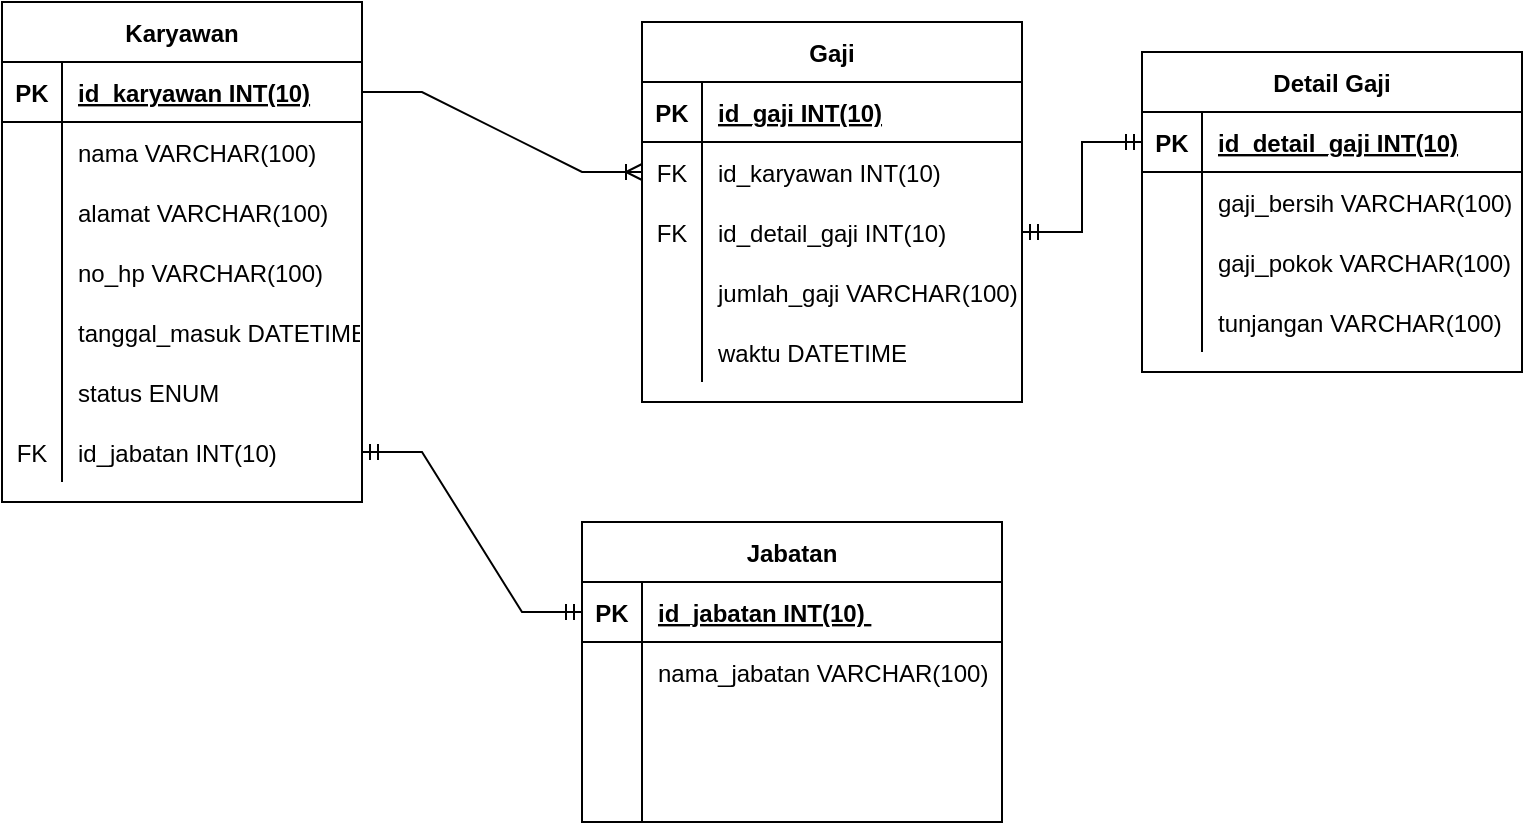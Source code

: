 <mxfile version="17.4.4" type="github">
  <diagram id="z_RXFYC1SuUHic7RTTps" name="Page-1">
    <mxGraphModel dx="868" dy="450" grid="1" gridSize="10" guides="1" tooltips="1" connect="1" arrows="1" fold="1" page="1" pageScale="1" pageWidth="850" pageHeight="1100" math="0" shadow="0">
      <root>
        <mxCell id="0" />
        <mxCell id="1" parent="0" />
        <mxCell id="WTndMn3Ua9GJ7p4HxLhZ-1" value="Karyawan" style="shape=table;startSize=30;container=1;collapsible=1;childLayout=tableLayout;fixedRows=1;rowLines=0;fontStyle=1;align=center;resizeLast=1;" parent="1" vertex="1">
          <mxGeometry y="20" width="180" height="250" as="geometry" />
        </mxCell>
        <mxCell id="WTndMn3Ua9GJ7p4HxLhZ-2" value="" style="shape=tableRow;horizontal=0;startSize=0;swimlaneHead=0;swimlaneBody=0;fillColor=none;collapsible=0;dropTarget=0;points=[[0,0.5],[1,0.5]];portConstraint=eastwest;top=0;left=0;right=0;bottom=1;" parent="WTndMn3Ua9GJ7p4HxLhZ-1" vertex="1">
          <mxGeometry y="30" width="180" height="30" as="geometry" />
        </mxCell>
        <mxCell id="WTndMn3Ua9GJ7p4HxLhZ-3" value="PK" style="shape=partialRectangle;connectable=0;fillColor=none;top=0;left=0;bottom=0;right=0;fontStyle=1;overflow=hidden;" parent="WTndMn3Ua9GJ7p4HxLhZ-2" vertex="1">
          <mxGeometry width="30" height="30" as="geometry">
            <mxRectangle width="30" height="30" as="alternateBounds" />
          </mxGeometry>
        </mxCell>
        <mxCell id="WTndMn3Ua9GJ7p4HxLhZ-4" value="id_karyawan INT(10)" style="shape=partialRectangle;connectable=0;fillColor=none;top=0;left=0;bottom=0;right=0;align=left;spacingLeft=6;fontStyle=5;overflow=hidden;" parent="WTndMn3Ua9GJ7p4HxLhZ-2" vertex="1">
          <mxGeometry x="30" width="150" height="30" as="geometry">
            <mxRectangle width="150" height="30" as="alternateBounds" />
          </mxGeometry>
        </mxCell>
        <mxCell id="WTndMn3Ua9GJ7p4HxLhZ-5" value="" style="shape=tableRow;horizontal=0;startSize=0;swimlaneHead=0;swimlaneBody=0;fillColor=none;collapsible=0;dropTarget=0;points=[[0,0.5],[1,0.5]];portConstraint=eastwest;top=0;left=0;right=0;bottom=0;" parent="WTndMn3Ua9GJ7p4HxLhZ-1" vertex="1">
          <mxGeometry y="60" width="180" height="30" as="geometry" />
        </mxCell>
        <mxCell id="WTndMn3Ua9GJ7p4HxLhZ-6" value="" style="shape=partialRectangle;connectable=0;fillColor=none;top=0;left=0;bottom=0;right=0;editable=1;overflow=hidden;" parent="WTndMn3Ua9GJ7p4HxLhZ-5" vertex="1">
          <mxGeometry width="30" height="30" as="geometry">
            <mxRectangle width="30" height="30" as="alternateBounds" />
          </mxGeometry>
        </mxCell>
        <mxCell id="WTndMn3Ua9GJ7p4HxLhZ-7" value="nama VARCHAR(100)" style="shape=partialRectangle;connectable=0;fillColor=none;top=0;left=0;bottom=0;right=0;align=left;spacingLeft=6;overflow=hidden;" parent="WTndMn3Ua9GJ7p4HxLhZ-5" vertex="1">
          <mxGeometry x="30" width="150" height="30" as="geometry">
            <mxRectangle width="150" height="30" as="alternateBounds" />
          </mxGeometry>
        </mxCell>
        <mxCell id="WTndMn3Ua9GJ7p4HxLhZ-8" value="" style="shape=tableRow;horizontal=0;startSize=0;swimlaneHead=0;swimlaneBody=0;fillColor=none;collapsible=0;dropTarget=0;points=[[0,0.5],[1,0.5]];portConstraint=eastwest;top=0;left=0;right=0;bottom=0;" parent="WTndMn3Ua9GJ7p4HxLhZ-1" vertex="1">
          <mxGeometry y="90" width="180" height="30" as="geometry" />
        </mxCell>
        <mxCell id="WTndMn3Ua9GJ7p4HxLhZ-9" value="" style="shape=partialRectangle;connectable=0;fillColor=none;top=0;left=0;bottom=0;right=0;editable=1;overflow=hidden;" parent="WTndMn3Ua9GJ7p4HxLhZ-8" vertex="1">
          <mxGeometry width="30" height="30" as="geometry">
            <mxRectangle width="30" height="30" as="alternateBounds" />
          </mxGeometry>
        </mxCell>
        <mxCell id="WTndMn3Ua9GJ7p4HxLhZ-10" value="alamat VARCHAR(100)" style="shape=partialRectangle;connectable=0;fillColor=none;top=0;left=0;bottom=0;right=0;align=left;spacingLeft=6;overflow=hidden;" parent="WTndMn3Ua9GJ7p4HxLhZ-8" vertex="1">
          <mxGeometry x="30" width="150" height="30" as="geometry">
            <mxRectangle width="150" height="30" as="alternateBounds" />
          </mxGeometry>
        </mxCell>
        <mxCell id="WTndMn3Ua9GJ7p4HxLhZ-11" value="" style="shape=tableRow;horizontal=0;startSize=0;swimlaneHead=0;swimlaneBody=0;fillColor=none;collapsible=0;dropTarget=0;points=[[0,0.5],[1,0.5]];portConstraint=eastwest;top=0;left=0;right=0;bottom=0;" parent="WTndMn3Ua9GJ7p4HxLhZ-1" vertex="1">
          <mxGeometry y="120" width="180" height="30" as="geometry" />
        </mxCell>
        <mxCell id="WTndMn3Ua9GJ7p4HxLhZ-12" value="" style="shape=partialRectangle;connectable=0;fillColor=none;top=0;left=0;bottom=0;right=0;editable=1;overflow=hidden;" parent="WTndMn3Ua9GJ7p4HxLhZ-11" vertex="1">
          <mxGeometry width="30" height="30" as="geometry">
            <mxRectangle width="30" height="30" as="alternateBounds" />
          </mxGeometry>
        </mxCell>
        <mxCell id="WTndMn3Ua9GJ7p4HxLhZ-13" value="no_hp VARCHAR(100)" style="shape=partialRectangle;connectable=0;fillColor=none;top=0;left=0;bottom=0;right=0;align=left;spacingLeft=6;overflow=hidden;" parent="WTndMn3Ua9GJ7p4HxLhZ-11" vertex="1">
          <mxGeometry x="30" width="150" height="30" as="geometry">
            <mxRectangle width="150" height="30" as="alternateBounds" />
          </mxGeometry>
        </mxCell>
        <mxCell id="WTndMn3Ua9GJ7p4HxLhZ-14" value="" style="shape=tableRow;horizontal=0;startSize=0;swimlaneHead=0;swimlaneBody=0;fillColor=none;collapsible=0;dropTarget=0;points=[[0,0.5],[1,0.5]];portConstraint=eastwest;top=0;left=0;right=0;bottom=0;" parent="WTndMn3Ua9GJ7p4HxLhZ-1" vertex="1">
          <mxGeometry y="150" width="180" height="30" as="geometry" />
        </mxCell>
        <mxCell id="WTndMn3Ua9GJ7p4HxLhZ-15" value="" style="shape=partialRectangle;connectable=0;fillColor=none;top=0;left=0;bottom=0;right=0;editable=1;overflow=hidden;" parent="WTndMn3Ua9GJ7p4HxLhZ-14" vertex="1">
          <mxGeometry width="30" height="30" as="geometry">
            <mxRectangle width="30" height="30" as="alternateBounds" />
          </mxGeometry>
        </mxCell>
        <mxCell id="WTndMn3Ua9GJ7p4HxLhZ-16" value="tanggal_masuk DATETIME" style="shape=partialRectangle;connectable=0;fillColor=none;top=0;left=0;bottom=0;right=0;align=left;spacingLeft=6;overflow=hidden;" parent="WTndMn3Ua9GJ7p4HxLhZ-14" vertex="1">
          <mxGeometry x="30" width="150" height="30" as="geometry">
            <mxRectangle width="150" height="30" as="alternateBounds" />
          </mxGeometry>
        </mxCell>
        <mxCell id="WTndMn3Ua9GJ7p4HxLhZ-30" value="" style="shape=tableRow;horizontal=0;startSize=0;swimlaneHead=0;swimlaneBody=0;fillColor=none;collapsible=0;dropTarget=0;points=[[0,0.5],[1,0.5]];portConstraint=eastwest;top=0;left=0;right=0;bottom=0;" parent="WTndMn3Ua9GJ7p4HxLhZ-1" vertex="1">
          <mxGeometry y="180" width="180" height="30" as="geometry" />
        </mxCell>
        <mxCell id="WTndMn3Ua9GJ7p4HxLhZ-31" value="" style="shape=partialRectangle;connectable=0;fillColor=none;top=0;left=0;bottom=0;right=0;editable=1;overflow=hidden;" parent="WTndMn3Ua9GJ7p4HxLhZ-30" vertex="1">
          <mxGeometry width="30" height="30" as="geometry">
            <mxRectangle width="30" height="30" as="alternateBounds" />
          </mxGeometry>
        </mxCell>
        <mxCell id="WTndMn3Ua9GJ7p4HxLhZ-32" value="status ENUM" style="shape=partialRectangle;connectable=0;fillColor=none;top=0;left=0;bottom=0;right=0;align=left;spacingLeft=6;overflow=hidden;" parent="WTndMn3Ua9GJ7p4HxLhZ-30" vertex="1">
          <mxGeometry x="30" width="150" height="30" as="geometry">
            <mxRectangle width="150" height="30" as="alternateBounds" />
          </mxGeometry>
        </mxCell>
        <mxCell id="WTndMn3Ua9GJ7p4HxLhZ-33" value="" style="shape=tableRow;horizontal=0;startSize=0;swimlaneHead=0;swimlaneBody=0;fillColor=none;collapsible=0;dropTarget=0;points=[[0,0.5],[1,0.5]];portConstraint=eastwest;top=0;left=0;right=0;bottom=0;" parent="WTndMn3Ua9GJ7p4HxLhZ-1" vertex="1">
          <mxGeometry y="210" width="180" height="30" as="geometry" />
        </mxCell>
        <mxCell id="WTndMn3Ua9GJ7p4HxLhZ-34" value="FK" style="shape=partialRectangle;connectable=0;fillColor=none;top=0;left=0;bottom=0;right=0;editable=1;overflow=hidden;" parent="WTndMn3Ua9GJ7p4HxLhZ-33" vertex="1">
          <mxGeometry width="30" height="30" as="geometry">
            <mxRectangle width="30" height="30" as="alternateBounds" />
          </mxGeometry>
        </mxCell>
        <mxCell id="WTndMn3Ua9GJ7p4HxLhZ-35" value="id_jabatan INT(10)" style="shape=partialRectangle;connectable=0;fillColor=none;top=0;left=0;bottom=0;right=0;align=left;spacingLeft=6;overflow=hidden;" parent="WTndMn3Ua9GJ7p4HxLhZ-33" vertex="1">
          <mxGeometry x="30" width="150" height="30" as="geometry">
            <mxRectangle width="150" height="30" as="alternateBounds" />
          </mxGeometry>
        </mxCell>
        <mxCell id="WTndMn3Ua9GJ7p4HxLhZ-17" value="Gaji" style="shape=table;startSize=30;container=1;collapsible=1;childLayout=tableLayout;fixedRows=1;rowLines=0;fontStyle=1;align=center;resizeLast=1;" parent="1" vertex="1">
          <mxGeometry x="320" y="30" width="190" height="190" as="geometry" />
        </mxCell>
        <mxCell id="WTndMn3Ua9GJ7p4HxLhZ-18" value="" style="shape=tableRow;horizontal=0;startSize=0;swimlaneHead=0;swimlaneBody=0;fillColor=none;collapsible=0;dropTarget=0;points=[[0,0.5],[1,0.5]];portConstraint=eastwest;top=0;left=0;right=0;bottom=1;" parent="WTndMn3Ua9GJ7p4HxLhZ-17" vertex="1">
          <mxGeometry y="30" width="190" height="30" as="geometry" />
        </mxCell>
        <mxCell id="WTndMn3Ua9GJ7p4HxLhZ-19" value="PK" style="shape=partialRectangle;connectable=0;fillColor=none;top=0;left=0;bottom=0;right=0;fontStyle=1;overflow=hidden;" parent="WTndMn3Ua9GJ7p4HxLhZ-18" vertex="1">
          <mxGeometry width="30" height="30" as="geometry">
            <mxRectangle width="30" height="30" as="alternateBounds" />
          </mxGeometry>
        </mxCell>
        <mxCell id="WTndMn3Ua9GJ7p4HxLhZ-20" value="id_gaji INT(10)" style="shape=partialRectangle;connectable=0;fillColor=none;top=0;left=0;bottom=0;right=0;align=left;spacingLeft=6;fontStyle=5;overflow=hidden;" parent="WTndMn3Ua9GJ7p4HxLhZ-18" vertex="1">
          <mxGeometry x="30" width="160" height="30" as="geometry">
            <mxRectangle width="160" height="30" as="alternateBounds" />
          </mxGeometry>
        </mxCell>
        <mxCell id="WTndMn3Ua9GJ7p4HxLhZ-21" value="" style="shape=tableRow;horizontal=0;startSize=0;swimlaneHead=0;swimlaneBody=0;fillColor=none;collapsible=0;dropTarget=0;points=[[0,0.5],[1,0.5]];portConstraint=eastwest;top=0;left=0;right=0;bottom=0;" parent="WTndMn3Ua9GJ7p4HxLhZ-17" vertex="1">
          <mxGeometry y="60" width="190" height="30" as="geometry" />
        </mxCell>
        <mxCell id="WTndMn3Ua9GJ7p4HxLhZ-22" value="FK" style="shape=partialRectangle;connectable=0;fillColor=none;top=0;left=0;bottom=0;right=0;editable=1;overflow=hidden;" parent="WTndMn3Ua9GJ7p4HxLhZ-21" vertex="1">
          <mxGeometry width="30" height="30" as="geometry">
            <mxRectangle width="30" height="30" as="alternateBounds" />
          </mxGeometry>
        </mxCell>
        <mxCell id="WTndMn3Ua9GJ7p4HxLhZ-23" value="id_karyawan INT(10)" style="shape=partialRectangle;connectable=0;fillColor=none;top=0;left=0;bottom=0;right=0;align=left;spacingLeft=6;overflow=hidden;" parent="WTndMn3Ua9GJ7p4HxLhZ-21" vertex="1">
          <mxGeometry x="30" width="160" height="30" as="geometry">
            <mxRectangle width="160" height="30" as="alternateBounds" />
          </mxGeometry>
        </mxCell>
        <mxCell id="WTndMn3Ua9GJ7p4HxLhZ-24" value="" style="shape=tableRow;horizontal=0;startSize=0;swimlaneHead=0;swimlaneBody=0;fillColor=none;collapsible=0;dropTarget=0;points=[[0,0.5],[1,0.5]];portConstraint=eastwest;top=0;left=0;right=0;bottom=0;" parent="WTndMn3Ua9GJ7p4HxLhZ-17" vertex="1">
          <mxGeometry y="90" width="190" height="30" as="geometry" />
        </mxCell>
        <mxCell id="WTndMn3Ua9GJ7p4HxLhZ-25" value="FK" style="shape=partialRectangle;connectable=0;fillColor=none;top=0;left=0;bottom=0;right=0;editable=1;overflow=hidden;" parent="WTndMn3Ua9GJ7p4HxLhZ-24" vertex="1">
          <mxGeometry width="30" height="30" as="geometry">
            <mxRectangle width="30" height="30" as="alternateBounds" />
          </mxGeometry>
        </mxCell>
        <mxCell id="WTndMn3Ua9GJ7p4HxLhZ-26" value="id_detail_gaji INT(10)" style="shape=partialRectangle;connectable=0;fillColor=none;top=0;left=0;bottom=0;right=0;align=left;spacingLeft=6;overflow=hidden;" parent="WTndMn3Ua9GJ7p4HxLhZ-24" vertex="1">
          <mxGeometry x="30" width="160" height="30" as="geometry">
            <mxRectangle width="160" height="30" as="alternateBounds" />
          </mxGeometry>
        </mxCell>
        <mxCell id="WTndMn3Ua9GJ7p4HxLhZ-27" value="" style="shape=tableRow;horizontal=0;startSize=0;swimlaneHead=0;swimlaneBody=0;fillColor=none;collapsible=0;dropTarget=0;points=[[0,0.5],[1,0.5]];portConstraint=eastwest;top=0;left=0;right=0;bottom=0;" parent="WTndMn3Ua9GJ7p4HxLhZ-17" vertex="1">
          <mxGeometry y="120" width="190" height="30" as="geometry" />
        </mxCell>
        <mxCell id="WTndMn3Ua9GJ7p4HxLhZ-28" value="" style="shape=partialRectangle;connectable=0;fillColor=none;top=0;left=0;bottom=0;right=0;editable=1;overflow=hidden;" parent="WTndMn3Ua9GJ7p4HxLhZ-27" vertex="1">
          <mxGeometry width="30" height="30" as="geometry">
            <mxRectangle width="30" height="30" as="alternateBounds" />
          </mxGeometry>
        </mxCell>
        <mxCell id="WTndMn3Ua9GJ7p4HxLhZ-29" value="jumlah_gaji VARCHAR(100)" style="shape=partialRectangle;connectable=0;fillColor=none;top=0;left=0;bottom=0;right=0;align=left;spacingLeft=6;overflow=hidden;" parent="WTndMn3Ua9GJ7p4HxLhZ-27" vertex="1">
          <mxGeometry x="30" width="160" height="30" as="geometry">
            <mxRectangle width="160" height="30" as="alternateBounds" />
          </mxGeometry>
        </mxCell>
        <mxCell id="WTndMn3Ua9GJ7p4HxLhZ-79" value="" style="shape=tableRow;horizontal=0;startSize=0;swimlaneHead=0;swimlaneBody=0;fillColor=none;collapsible=0;dropTarget=0;points=[[0,0.5],[1,0.5]];portConstraint=eastwest;top=0;left=0;right=0;bottom=0;" parent="WTndMn3Ua9GJ7p4HxLhZ-17" vertex="1">
          <mxGeometry y="150" width="190" height="30" as="geometry" />
        </mxCell>
        <mxCell id="WTndMn3Ua9GJ7p4HxLhZ-80" value="" style="shape=partialRectangle;connectable=0;fillColor=none;top=0;left=0;bottom=0;right=0;editable=1;overflow=hidden;" parent="WTndMn3Ua9GJ7p4HxLhZ-79" vertex="1">
          <mxGeometry width="30" height="30" as="geometry">
            <mxRectangle width="30" height="30" as="alternateBounds" />
          </mxGeometry>
        </mxCell>
        <mxCell id="WTndMn3Ua9GJ7p4HxLhZ-81" value="waktu DATETIME" style="shape=partialRectangle;connectable=0;fillColor=none;top=0;left=0;bottom=0;right=0;align=left;spacingLeft=6;overflow=hidden;" parent="WTndMn3Ua9GJ7p4HxLhZ-79" vertex="1">
          <mxGeometry x="30" width="160" height="30" as="geometry">
            <mxRectangle width="160" height="30" as="alternateBounds" />
          </mxGeometry>
        </mxCell>
        <mxCell id="WTndMn3Ua9GJ7p4HxLhZ-36" value="Jabatan" style="shape=table;startSize=30;container=1;collapsible=1;childLayout=tableLayout;fixedRows=1;rowLines=0;fontStyle=1;align=center;resizeLast=1;" parent="1" vertex="1">
          <mxGeometry x="290" y="280" width="210" height="150" as="geometry" />
        </mxCell>
        <mxCell id="WTndMn3Ua9GJ7p4HxLhZ-37" value="" style="shape=tableRow;horizontal=0;startSize=0;swimlaneHead=0;swimlaneBody=0;fillColor=none;collapsible=0;dropTarget=0;points=[[0,0.5],[1,0.5]];portConstraint=eastwest;top=0;left=0;right=0;bottom=1;" parent="WTndMn3Ua9GJ7p4HxLhZ-36" vertex="1">
          <mxGeometry y="30" width="210" height="30" as="geometry" />
        </mxCell>
        <mxCell id="WTndMn3Ua9GJ7p4HxLhZ-38" value="PK" style="shape=partialRectangle;connectable=0;fillColor=none;top=0;left=0;bottom=0;right=0;fontStyle=1;overflow=hidden;" parent="WTndMn3Ua9GJ7p4HxLhZ-37" vertex="1">
          <mxGeometry width="30" height="30" as="geometry">
            <mxRectangle width="30" height="30" as="alternateBounds" />
          </mxGeometry>
        </mxCell>
        <mxCell id="WTndMn3Ua9GJ7p4HxLhZ-39" value="id_jabatan INT(10) " style="shape=partialRectangle;connectable=0;fillColor=none;top=0;left=0;bottom=0;right=0;align=left;spacingLeft=6;fontStyle=5;overflow=hidden;" parent="WTndMn3Ua9GJ7p4HxLhZ-37" vertex="1">
          <mxGeometry x="30" width="180" height="30" as="geometry">
            <mxRectangle width="180" height="30" as="alternateBounds" />
          </mxGeometry>
        </mxCell>
        <mxCell id="WTndMn3Ua9GJ7p4HxLhZ-40" value="" style="shape=tableRow;horizontal=0;startSize=0;swimlaneHead=0;swimlaneBody=0;fillColor=none;collapsible=0;dropTarget=0;points=[[0,0.5],[1,0.5]];portConstraint=eastwest;top=0;left=0;right=0;bottom=0;" parent="WTndMn3Ua9GJ7p4HxLhZ-36" vertex="1">
          <mxGeometry y="60" width="210" height="30" as="geometry" />
        </mxCell>
        <mxCell id="WTndMn3Ua9GJ7p4HxLhZ-41" value="" style="shape=partialRectangle;connectable=0;fillColor=none;top=0;left=0;bottom=0;right=0;editable=1;overflow=hidden;" parent="WTndMn3Ua9GJ7p4HxLhZ-40" vertex="1">
          <mxGeometry width="30" height="30" as="geometry">
            <mxRectangle width="30" height="30" as="alternateBounds" />
          </mxGeometry>
        </mxCell>
        <mxCell id="WTndMn3Ua9GJ7p4HxLhZ-42" value="nama_jabatan VARCHAR(100)" style="shape=partialRectangle;connectable=0;fillColor=none;top=0;left=0;bottom=0;right=0;align=left;spacingLeft=6;overflow=hidden;" parent="WTndMn3Ua9GJ7p4HxLhZ-40" vertex="1">
          <mxGeometry x="30" width="180" height="30" as="geometry">
            <mxRectangle width="180" height="30" as="alternateBounds" />
          </mxGeometry>
        </mxCell>
        <mxCell id="WTndMn3Ua9GJ7p4HxLhZ-43" value="" style="shape=tableRow;horizontal=0;startSize=0;swimlaneHead=0;swimlaneBody=0;fillColor=none;collapsible=0;dropTarget=0;points=[[0,0.5],[1,0.5]];portConstraint=eastwest;top=0;left=0;right=0;bottom=0;" parent="WTndMn3Ua9GJ7p4HxLhZ-36" vertex="1">
          <mxGeometry y="90" width="210" height="30" as="geometry" />
        </mxCell>
        <mxCell id="WTndMn3Ua9GJ7p4HxLhZ-44" value="" style="shape=partialRectangle;connectable=0;fillColor=none;top=0;left=0;bottom=0;right=0;editable=1;overflow=hidden;" parent="WTndMn3Ua9GJ7p4HxLhZ-43" vertex="1">
          <mxGeometry width="30" height="30" as="geometry">
            <mxRectangle width="30" height="30" as="alternateBounds" />
          </mxGeometry>
        </mxCell>
        <mxCell id="WTndMn3Ua9GJ7p4HxLhZ-45" value="" style="shape=partialRectangle;connectable=0;fillColor=none;top=0;left=0;bottom=0;right=0;align=left;spacingLeft=6;overflow=hidden;" parent="WTndMn3Ua9GJ7p4HxLhZ-43" vertex="1">
          <mxGeometry x="30" width="180" height="30" as="geometry">
            <mxRectangle width="180" height="30" as="alternateBounds" />
          </mxGeometry>
        </mxCell>
        <mxCell id="WTndMn3Ua9GJ7p4HxLhZ-46" value="" style="shape=tableRow;horizontal=0;startSize=0;swimlaneHead=0;swimlaneBody=0;fillColor=none;collapsible=0;dropTarget=0;points=[[0,0.5],[1,0.5]];portConstraint=eastwest;top=0;left=0;right=0;bottom=0;" parent="WTndMn3Ua9GJ7p4HxLhZ-36" vertex="1">
          <mxGeometry y="120" width="210" height="30" as="geometry" />
        </mxCell>
        <mxCell id="WTndMn3Ua9GJ7p4HxLhZ-47" value="" style="shape=partialRectangle;connectable=0;fillColor=none;top=0;left=0;bottom=0;right=0;editable=1;overflow=hidden;" parent="WTndMn3Ua9GJ7p4HxLhZ-46" vertex="1">
          <mxGeometry width="30" height="30" as="geometry">
            <mxRectangle width="30" height="30" as="alternateBounds" />
          </mxGeometry>
        </mxCell>
        <mxCell id="WTndMn3Ua9GJ7p4HxLhZ-48" value="" style="shape=partialRectangle;connectable=0;fillColor=none;top=0;left=0;bottom=0;right=0;align=left;spacingLeft=6;overflow=hidden;" parent="WTndMn3Ua9GJ7p4HxLhZ-46" vertex="1">
          <mxGeometry x="30" width="180" height="30" as="geometry">
            <mxRectangle width="180" height="30" as="alternateBounds" />
          </mxGeometry>
        </mxCell>
        <mxCell id="WTndMn3Ua9GJ7p4HxLhZ-49" value="" style="edgeStyle=entityRelationEdgeStyle;fontSize=12;html=1;endArrow=ERmandOne;startArrow=ERmandOne;rounded=0;entryX=1;entryY=0.5;entryDx=0;entryDy=0;exitX=0;exitY=0.5;exitDx=0;exitDy=0;" parent="1" source="WTndMn3Ua9GJ7p4HxLhZ-37" target="WTndMn3Ua9GJ7p4HxLhZ-33" edge="1">
          <mxGeometry width="100" height="100" relative="1" as="geometry">
            <mxPoint x="30" y="380" as="sourcePoint" />
            <mxPoint x="310" y="340" as="targetPoint" />
          </mxGeometry>
        </mxCell>
        <mxCell id="WTndMn3Ua9GJ7p4HxLhZ-50" value="Detail Gaji" style="shape=table;startSize=30;container=1;collapsible=1;childLayout=tableLayout;fixedRows=1;rowLines=0;fontStyle=1;align=center;resizeLast=1;" parent="1" vertex="1">
          <mxGeometry x="570" y="45" width="190" height="160" as="geometry" />
        </mxCell>
        <mxCell id="WTndMn3Ua9GJ7p4HxLhZ-51" value="" style="shape=tableRow;horizontal=0;startSize=0;swimlaneHead=0;swimlaneBody=0;fillColor=none;collapsible=0;dropTarget=0;points=[[0,0.5],[1,0.5]];portConstraint=eastwest;top=0;left=0;right=0;bottom=1;" parent="WTndMn3Ua9GJ7p4HxLhZ-50" vertex="1">
          <mxGeometry y="30" width="190" height="30" as="geometry" />
        </mxCell>
        <mxCell id="WTndMn3Ua9GJ7p4HxLhZ-52" value="PK" style="shape=partialRectangle;connectable=0;fillColor=none;top=0;left=0;bottom=0;right=0;fontStyle=1;overflow=hidden;" parent="WTndMn3Ua9GJ7p4HxLhZ-51" vertex="1">
          <mxGeometry width="30" height="30" as="geometry">
            <mxRectangle width="30" height="30" as="alternateBounds" />
          </mxGeometry>
        </mxCell>
        <mxCell id="WTndMn3Ua9GJ7p4HxLhZ-53" value="id_detail_gaji INT(10)" style="shape=partialRectangle;connectable=0;fillColor=none;top=0;left=0;bottom=0;right=0;align=left;spacingLeft=6;fontStyle=5;overflow=hidden;" parent="WTndMn3Ua9GJ7p4HxLhZ-51" vertex="1">
          <mxGeometry x="30" width="160" height="30" as="geometry">
            <mxRectangle width="160" height="30" as="alternateBounds" />
          </mxGeometry>
        </mxCell>
        <mxCell id="WTndMn3Ua9GJ7p4HxLhZ-54" value="" style="shape=tableRow;horizontal=0;startSize=0;swimlaneHead=0;swimlaneBody=0;fillColor=none;collapsible=0;dropTarget=0;points=[[0,0.5],[1,0.5]];portConstraint=eastwest;top=0;left=0;right=0;bottom=0;" parent="WTndMn3Ua9GJ7p4HxLhZ-50" vertex="1">
          <mxGeometry y="60" width="190" height="30" as="geometry" />
        </mxCell>
        <mxCell id="WTndMn3Ua9GJ7p4HxLhZ-55" value="" style="shape=partialRectangle;connectable=0;fillColor=none;top=0;left=0;bottom=0;right=0;editable=1;overflow=hidden;" parent="WTndMn3Ua9GJ7p4HxLhZ-54" vertex="1">
          <mxGeometry width="30" height="30" as="geometry">
            <mxRectangle width="30" height="30" as="alternateBounds" />
          </mxGeometry>
        </mxCell>
        <mxCell id="WTndMn3Ua9GJ7p4HxLhZ-56" value="gaji_bersih VARCHAR(100)" style="shape=partialRectangle;connectable=0;fillColor=none;top=0;left=0;bottom=0;right=0;align=left;spacingLeft=6;overflow=hidden;" parent="WTndMn3Ua9GJ7p4HxLhZ-54" vertex="1">
          <mxGeometry x="30" width="160" height="30" as="geometry">
            <mxRectangle width="160" height="30" as="alternateBounds" />
          </mxGeometry>
        </mxCell>
        <mxCell id="WTndMn3Ua9GJ7p4HxLhZ-57" value="" style="shape=tableRow;horizontal=0;startSize=0;swimlaneHead=0;swimlaneBody=0;fillColor=none;collapsible=0;dropTarget=0;points=[[0,0.5],[1,0.5]];portConstraint=eastwest;top=0;left=0;right=0;bottom=0;" parent="WTndMn3Ua9GJ7p4HxLhZ-50" vertex="1">
          <mxGeometry y="90" width="190" height="30" as="geometry" />
        </mxCell>
        <mxCell id="WTndMn3Ua9GJ7p4HxLhZ-58" value="" style="shape=partialRectangle;connectable=0;fillColor=none;top=0;left=0;bottom=0;right=0;editable=1;overflow=hidden;" parent="WTndMn3Ua9GJ7p4HxLhZ-57" vertex="1">
          <mxGeometry width="30" height="30" as="geometry">
            <mxRectangle width="30" height="30" as="alternateBounds" />
          </mxGeometry>
        </mxCell>
        <mxCell id="WTndMn3Ua9GJ7p4HxLhZ-59" value="gaji_pokok VARCHAR(100)" style="shape=partialRectangle;connectable=0;fillColor=none;top=0;left=0;bottom=0;right=0;align=left;spacingLeft=6;overflow=hidden;" parent="WTndMn3Ua9GJ7p4HxLhZ-57" vertex="1">
          <mxGeometry x="30" width="160" height="30" as="geometry">
            <mxRectangle width="160" height="30" as="alternateBounds" />
          </mxGeometry>
        </mxCell>
        <mxCell id="WTndMn3Ua9GJ7p4HxLhZ-60" value="" style="shape=tableRow;horizontal=0;startSize=0;swimlaneHead=0;swimlaneBody=0;fillColor=none;collapsible=0;dropTarget=0;points=[[0,0.5],[1,0.5]];portConstraint=eastwest;top=0;left=0;right=0;bottom=0;" parent="WTndMn3Ua9GJ7p4HxLhZ-50" vertex="1">
          <mxGeometry y="120" width="190" height="30" as="geometry" />
        </mxCell>
        <mxCell id="WTndMn3Ua9GJ7p4HxLhZ-61" value="" style="shape=partialRectangle;connectable=0;fillColor=none;top=0;left=0;bottom=0;right=0;editable=1;overflow=hidden;" parent="WTndMn3Ua9GJ7p4HxLhZ-60" vertex="1">
          <mxGeometry width="30" height="30" as="geometry">
            <mxRectangle width="30" height="30" as="alternateBounds" />
          </mxGeometry>
        </mxCell>
        <mxCell id="WTndMn3Ua9GJ7p4HxLhZ-62" value="tunjangan VARCHAR(100)" style="shape=partialRectangle;connectable=0;fillColor=none;top=0;left=0;bottom=0;right=0;align=left;spacingLeft=6;overflow=hidden;" parent="WTndMn3Ua9GJ7p4HxLhZ-60" vertex="1">
          <mxGeometry x="30" width="160" height="30" as="geometry">
            <mxRectangle width="160" height="30" as="alternateBounds" />
          </mxGeometry>
        </mxCell>
        <mxCell id="WTndMn3Ua9GJ7p4HxLhZ-64" value="" style="edgeStyle=entityRelationEdgeStyle;fontSize=12;html=1;endArrow=ERmandOne;startArrow=ERmandOne;rounded=0;entryX=0;entryY=0.5;entryDx=0;entryDy=0;exitX=1;exitY=0.5;exitDx=0;exitDy=0;" parent="1" source="WTndMn3Ua9GJ7p4HxLhZ-24" target="WTndMn3Ua9GJ7p4HxLhZ-51" edge="1">
          <mxGeometry width="100" height="100" relative="1" as="geometry">
            <mxPoint x="550" y="460" as="sourcePoint" />
            <mxPoint x="650" y="360" as="targetPoint" />
          </mxGeometry>
        </mxCell>
        <mxCell id="WTndMn3Ua9GJ7p4HxLhZ-78" value="" style="edgeStyle=entityRelationEdgeStyle;fontSize=12;html=1;endArrow=ERoneToMany;rounded=0;exitX=1;exitY=0.5;exitDx=0;exitDy=0;entryX=0;entryY=0.5;entryDx=0;entryDy=0;" parent="1" source="WTndMn3Ua9GJ7p4HxLhZ-2" target="WTndMn3Ua9GJ7p4HxLhZ-21" edge="1">
          <mxGeometry width="100" height="100" relative="1" as="geometry">
            <mxPoint x="480" y="170" as="sourcePoint" />
            <mxPoint x="580" y="70" as="targetPoint" />
          </mxGeometry>
        </mxCell>
      </root>
    </mxGraphModel>
  </diagram>
</mxfile>
